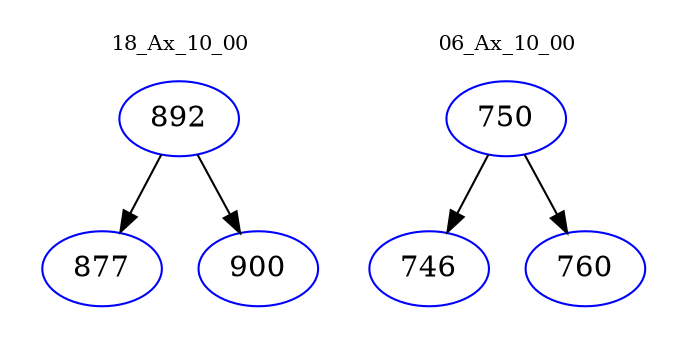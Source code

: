 digraph{
subgraph cluster_0 {
color = white
label = "18_Ax_10_00";
fontsize=10;
T0_892 [label="892", color="blue"]
T0_892 -> T0_877 [color="black"]
T0_877 [label="877", color="blue"]
T0_892 -> T0_900 [color="black"]
T0_900 [label="900", color="blue"]
}
subgraph cluster_1 {
color = white
label = "06_Ax_10_00";
fontsize=10;
T1_750 [label="750", color="blue"]
T1_750 -> T1_746 [color="black"]
T1_746 [label="746", color="blue"]
T1_750 -> T1_760 [color="black"]
T1_760 [label="760", color="blue"]
}
}
